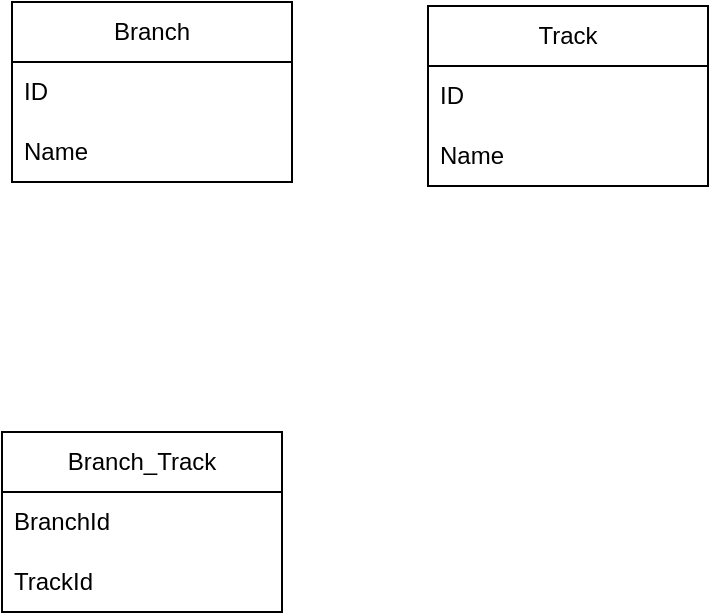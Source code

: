 <mxfile version="26.0.5">
  <diagram name="Page-1" id="SU2jU5Qppsh_NtHuUMF7">
    <mxGraphModel dx="1050" dy="530" grid="0" gridSize="10" guides="1" tooltips="1" connect="1" arrows="1" fold="1" page="1" pageScale="1" pageWidth="827" pageHeight="1169" math="0" shadow="0">
      <root>
        <mxCell id="0" />
        <mxCell id="1" parent="0" />
        <mxCell id="lkVEfOY-pThHk-kBvHPs-1" value="Branch" style="swimlane;fontStyle=0;childLayout=stackLayout;horizontal=1;startSize=30;horizontalStack=0;resizeParent=1;resizeParentMax=0;resizeLast=0;collapsible=1;marginBottom=0;whiteSpace=wrap;html=1;fillColor=default;gradientColor=none;" vertex="1" parent="1">
          <mxGeometry x="110" y="110" width="140" height="90" as="geometry" />
        </mxCell>
        <mxCell id="lkVEfOY-pThHk-kBvHPs-2" value="ID" style="text;strokeColor=none;fillColor=none;align=left;verticalAlign=middle;spacingLeft=4;spacingRight=4;overflow=hidden;points=[[0,0.5],[1,0.5]];portConstraint=eastwest;rotatable=0;whiteSpace=wrap;html=1;" vertex="1" parent="lkVEfOY-pThHk-kBvHPs-1">
          <mxGeometry y="30" width="140" height="30" as="geometry" />
        </mxCell>
        <mxCell id="lkVEfOY-pThHk-kBvHPs-3" value="Name&amp;nbsp;" style="text;strokeColor=none;fillColor=none;align=left;verticalAlign=middle;spacingLeft=4;spacingRight=4;overflow=hidden;points=[[0,0.5],[1,0.5]];portConstraint=eastwest;rotatable=0;whiteSpace=wrap;html=1;" vertex="1" parent="lkVEfOY-pThHk-kBvHPs-1">
          <mxGeometry y="60" width="140" height="30" as="geometry" />
        </mxCell>
        <mxCell id="lkVEfOY-pThHk-kBvHPs-5" value="Track" style="swimlane;fontStyle=0;childLayout=stackLayout;horizontal=1;startSize=30;horizontalStack=0;resizeParent=1;resizeParentMax=0;resizeLast=0;collapsible=1;marginBottom=0;whiteSpace=wrap;html=1;fillColor=default;gradientColor=none;" vertex="1" parent="1">
          <mxGeometry x="318" y="112" width="140" height="90" as="geometry" />
        </mxCell>
        <mxCell id="lkVEfOY-pThHk-kBvHPs-6" value="ID" style="text;strokeColor=none;fillColor=none;align=left;verticalAlign=middle;spacingLeft=4;spacingRight=4;overflow=hidden;points=[[0,0.5],[1,0.5]];portConstraint=eastwest;rotatable=0;whiteSpace=wrap;html=1;" vertex="1" parent="lkVEfOY-pThHk-kBvHPs-5">
          <mxGeometry y="30" width="140" height="30" as="geometry" />
        </mxCell>
        <mxCell id="lkVEfOY-pThHk-kBvHPs-7" value="Name&amp;nbsp;" style="text;strokeColor=none;fillColor=none;align=left;verticalAlign=middle;spacingLeft=4;spacingRight=4;overflow=hidden;points=[[0,0.5],[1,0.5]];portConstraint=eastwest;rotatable=0;whiteSpace=wrap;html=1;" vertex="1" parent="lkVEfOY-pThHk-kBvHPs-5">
          <mxGeometry y="60" width="140" height="30" as="geometry" />
        </mxCell>
        <mxCell id="lkVEfOY-pThHk-kBvHPs-8" value="Branch_Track" style="swimlane;fontStyle=0;childLayout=stackLayout;horizontal=1;startSize=30;horizontalStack=0;resizeParent=1;resizeParentMax=0;resizeLast=0;collapsible=1;marginBottom=0;whiteSpace=wrap;html=1;fillColor=default;gradientColor=none;" vertex="1" parent="1">
          <mxGeometry x="105" y="325" width="140" height="90" as="geometry" />
        </mxCell>
        <mxCell id="lkVEfOY-pThHk-kBvHPs-9" value="BranchId" style="text;strokeColor=none;fillColor=none;align=left;verticalAlign=middle;spacingLeft=4;spacingRight=4;overflow=hidden;points=[[0,0.5],[1,0.5]];portConstraint=eastwest;rotatable=0;whiteSpace=wrap;html=1;" vertex="1" parent="lkVEfOY-pThHk-kBvHPs-8">
          <mxGeometry y="30" width="140" height="30" as="geometry" />
        </mxCell>
        <mxCell id="lkVEfOY-pThHk-kBvHPs-10" value="TrackId" style="text;strokeColor=none;fillColor=none;align=left;verticalAlign=middle;spacingLeft=4;spacingRight=4;overflow=hidden;points=[[0,0.5],[1,0.5]];portConstraint=eastwest;rotatable=0;whiteSpace=wrap;html=1;" vertex="1" parent="lkVEfOY-pThHk-kBvHPs-8">
          <mxGeometry y="60" width="140" height="30" as="geometry" />
        </mxCell>
      </root>
    </mxGraphModel>
  </diagram>
</mxfile>
